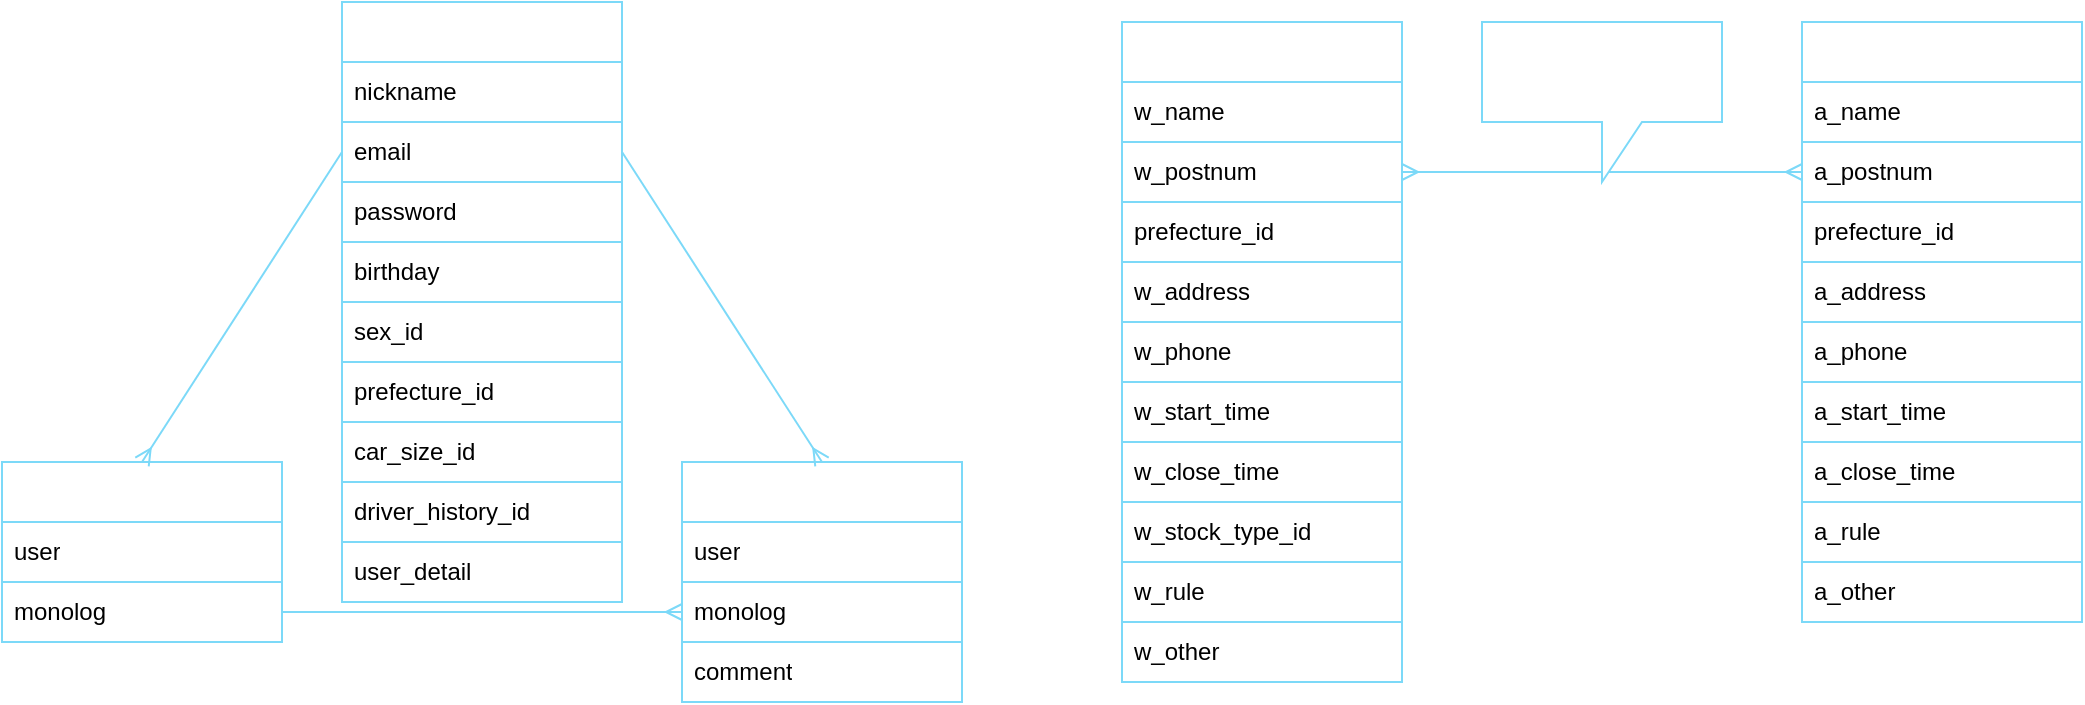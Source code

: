 <mxfile>
    <diagram id="AsqLqAmwpjqohVh-cp7-" name="Page-1">
        <mxGraphModel dx="269" dy="720" grid="0" gridSize="10" guides="1" tooltips="1" connect="1" arrows="1" fold="1" page="0" pageScale="1" pageWidth="827" pageHeight="1169" background="#FFFFFF" math="0" shadow="0">
            <root>
                <mxCell id="0"/>
                <mxCell id="1" parent="0"/>
                <mxCell id="2" value="&lt;font&gt;User&lt;/font&gt;" style="swimlane;fontStyle=0;childLayout=stackLayout;horizontal=1;startSize=30;horizontalStack=0;resizeParent=1;resizeParentMax=0;resizeLast=0;collapsible=1;marginBottom=0;whiteSpace=wrap;html=1;fontColor=#FFFFFF;strokeColor=#7cd9f8;" parent="1" vertex="1">
                    <mxGeometry x="250" y="10" width="140" height="300" as="geometry">
                        <mxRectangle x="100" y="60" width="60" height="30" as="alternateBounds"/>
                    </mxGeometry>
                </mxCell>
                <mxCell id="3" value="nickname" style="text;strokeColor=#7cd9f8;fillColor=none;align=left;verticalAlign=middle;spacingLeft=4;spacingRight=4;overflow=hidden;points=[[0,0.5],[1,0.5]];portConstraint=eastwest;rotatable=0;whiteSpace=wrap;html=1;fontColor=#000000;" parent="2" vertex="1">
                    <mxGeometry y="30" width="140" height="30" as="geometry"/>
                </mxCell>
                <mxCell id="4" value="email" style="text;strokeColor=#7cd9f8;fillColor=none;align=left;verticalAlign=middle;spacingLeft=4;spacingRight=4;overflow=hidden;points=[[0,0.5],[1,0.5]];portConstraint=eastwest;rotatable=0;whiteSpace=wrap;html=1;fontColor=#000000;" parent="2" vertex="1">
                    <mxGeometry y="60" width="140" height="30" as="geometry"/>
                </mxCell>
                <mxCell id="54" value="password" style="text;strokeColor=#7cd9f8;fillColor=none;align=left;verticalAlign=middle;spacingLeft=4;spacingRight=4;overflow=hidden;points=[[0,0.5],[1,0.5]];portConstraint=eastwest;rotatable=0;whiteSpace=wrap;html=1;fontColor=#000000;" parent="2" vertex="1">
                    <mxGeometry y="90" width="140" height="30" as="geometry"/>
                </mxCell>
                <mxCell id="55" value="birthday" style="text;strokeColor=#7cd9f8;fillColor=none;align=left;verticalAlign=middle;spacingLeft=4;spacingRight=4;overflow=hidden;points=[[0,0.5],[1,0.5]];portConstraint=eastwest;rotatable=0;whiteSpace=wrap;html=1;fontColor=#000000;" parent="2" vertex="1">
                    <mxGeometry y="120" width="140" height="30" as="geometry"/>
                </mxCell>
                <mxCell id="56" value="sex_id" style="text;strokeColor=#7cd9f8;fillColor=none;align=left;verticalAlign=middle;spacingLeft=4;spacingRight=4;overflow=hidden;points=[[0,0.5],[1,0.5]];portConstraint=eastwest;rotatable=0;whiteSpace=wrap;html=1;fontColor=#000000;" parent="2" vertex="1">
                    <mxGeometry y="150" width="140" height="30" as="geometry"/>
                </mxCell>
                <mxCell id="57" value="prefecture_id" style="text;strokeColor=#7cd9f8;fillColor=none;align=left;verticalAlign=middle;spacingLeft=4;spacingRight=4;overflow=hidden;points=[[0,0.5],[1,0.5]];portConstraint=eastwest;rotatable=0;whiteSpace=wrap;html=1;fontColor=#000000;" parent="2" vertex="1">
                    <mxGeometry y="180" width="140" height="30" as="geometry"/>
                </mxCell>
                <mxCell id="52" value="car_size_id" style="text;strokeColor=#7cd9f8;fillColor=none;align=left;verticalAlign=middle;spacingLeft=4;spacingRight=4;overflow=hidden;points=[[0,0.5],[1,0.5]];portConstraint=eastwest;rotatable=0;whiteSpace=wrap;html=1;fontColor=#000000;" parent="2" vertex="1">
                    <mxGeometry y="210" width="140" height="30" as="geometry"/>
                </mxCell>
                <mxCell id="53" value="driver_history_id" style="text;strokeColor=#7cd9f8;fillColor=none;align=left;verticalAlign=middle;spacingLeft=4;spacingRight=4;overflow=hidden;points=[[0,0.5],[1,0.5]];portConstraint=eastwest;rotatable=0;whiteSpace=wrap;html=1;fontColor=#000000;" parent="2" vertex="1">
                    <mxGeometry y="240" width="140" height="30" as="geometry"/>
                </mxCell>
                <mxCell id="5" value="user_detail" style="text;strokeColor=#7cd9f8;fillColor=none;align=left;verticalAlign=middle;spacingLeft=4;spacingRight=4;overflow=hidden;points=[[0,0.5],[1,0.5]];portConstraint=eastwest;rotatable=0;whiteSpace=wrap;html=1;fontColor=#000000;" parent="2" vertex="1">
                    <mxGeometry y="270" width="140" height="30" as="geometry"/>
                </mxCell>
                <mxCell id="6" value="&lt;font&gt;Warehouse&lt;/font&gt;" style="swimlane;fontStyle=0;childLayout=stackLayout;horizontal=1;startSize=30;horizontalStack=0;resizeParent=1;resizeParentMax=0;resizeLast=0;collapsible=1;marginBottom=0;whiteSpace=wrap;html=1;fontColor=#FFFFFF;strokeColor=#7cd9f8;" parent="1" vertex="1">
                    <mxGeometry x="640" y="20" width="140" height="330" as="geometry"/>
                </mxCell>
                <mxCell id="7" value="w_name" style="text;strokeColor=#7cd9f8;fillColor=none;align=left;verticalAlign=middle;spacingLeft=4;spacingRight=4;overflow=hidden;points=[[0,0.5],[1,0.5]];portConstraint=eastwest;rotatable=0;whiteSpace=wrap;html=1;fontColor=#000000;" parent="6" vertex="1">
                    <mxGeometry y="30" width="140" height="30" as="geometry"/>
                </mxCell>
                <mxCell id="8" value="w_postnum" style="text;strokeColor=#7cd9f8;fillColor=none;align=left;verticalAlign=middle;spacingLeft=4;spacingRight=4;overflow=hidden;points=[[0,0.5],[1,0.5]];portConstraint=eastwest;rotatable=0;whiteSpace=wrap;html=1;fontColor=#000000;" parent="6" vertex="1">
                    <mxGeometry y="60" width="140" height="30" as="geometry"/>
                </mxCell>
                <mxCell id="58" value="prefecture_id" style="text;strokeColor=#7cd9f8;fillColor=none;align=left;verticalAlign=middle;spacingLeft=4;spacingRight=4;overflow=hidden;points=[[0,0.5],[1,0.5]];portConstraint=eastwest;rotatable=0;whiteSpace=wrap;html=1;fontColor=#000000;" parent="6" vertex="1">
                    <mxGeometry y="90" width="140" height="30" as="geometry"/>
                </mxCell>
                <mxCell id="9" value="w_address" style="text;strokeColor=#7cd9f8;fillColor=none;align=left;verticalAlign=middle;spacingLeft=4;spacingRight=4;overflow=hidden;points=[[0,0.5],[1,0.5]];portConstraint=eastwest;rotatable=0;whiteSpace=wrap;html=1;fontColor=#000000;" parent="6" vertex="1">
                    <mxGeometry y="120" width="140" height="30" as="geometry"/>
                </mxCell>
                <mxCell id="62" value="w_phone" style="text;strokeColor=#7cd9f8;fillColor=none;align=left;verticalAlign=middle;spacingLeft=4;spacingRight=4;overflow=hidden;points=[[0,0.5],[1,0.5]];portConstraint=eastwest;rotatable=0;whiteSpace=wrap;html=1;fontColor=#000000;" parent="6" vertex="1">
                    <mxGeometry y="150" width="140" height="30" as="geometry"/>
                </mxCell>
                <mxCell id="59" value="w_start_time" style="text;strokeColor=#7cd9f8;fillColor=none;align=left;verticalAlign=middle;spacingLeft=4;spacingRight=4;overflow=hidden;points=[[0,0.5],[1,0.5]];portConstraint=eastwest;rotatable=0;whiteSpace=wrap;html=1;fontColor=#000000;" parent="6" vertex="1">
                    <mxGeometry y="180" width="140" height="30" as="geometry"/>
                </mxCell>
                <mxCell id="63" value="w_close_time" style="text;strokeColor=#7cd9f8;fillColor=none;align=left;verticalAlign=middle;spacingLeft=4;spacingRight=4;overflow=hidden;points=[[0,0.5],[1,0.5]];portConstraint=eastwest;rotatable=0;whiteSpace=wrap;html=1;fontColor=#000000;" parent="6" vertex="1">
                    <mxGeometry y="210" width="140" height="30" as="geometry"/>
                </mxCell>
                <mxCell id="60" value="w_stock_type_id" style="text;strokeColor=#7cd9f8;fillColor=none;align=left;verticalAlign=middle;spacingLeft=4;spacingRight=4;overflow=hidden;points=[[0,0.5],[1,0.5]];portConstraint=eastwest;rotatable=0;whiteSpace=wrap;html=1;fontColor=#000000;" parent="6" vertex="1">
                    <mxGeometry y="240" width="140" height="30" as="geometry"/>
                </mxCell>
                <mxCell id="65" value="w_rule" style="text;strokeColor=#7cd9f8;fillColor=none;align=left;verticalAlign=middle;spacingLeft=4;spacingRight=4;overflow=hidden;points=[[0,0.5],[1,0.5]];portConstraint=eastwest;rotatable=0;whiteSpace=wrap;html=1;fontColor=#000000;" parent="6" vertex="1">
                    <mxGeometry y="270" width="140" height="30" as="geometry"/>
                </mxCell>
                <mxCell id="61" value="w_other" style="text;strokeColor=#7cd9f8;fillColor=none;align=left;verticalAlign=middle;spacingLeft=4;spacingRight=4;overflow=hidden;points=[[0,0.5],[1,0.5]];portConstraint=eastwest;rotatable=0;whiteSpace=wrap;html=1;fontColor=#000000;" parent="6" vertex="1">
                    <mxGeometry y="300" width="140" height="30" as="geometry"/>
                </mxCell>
                <mxCell id="10" value="&lt;font&gt;Comment&lt;/font&gt;" style="swimlane;fontStyle=0;childLayout=stackLayout;horizontal=1;startSize=30;horizontalStack=0;resizeParent=1;resizeParentMax=0;resizeLast=0;collapsible=1;marginBottom=0;whiteSpace=wrap;html=1;fontColor=#FFFFFF;strokeColor=#7cd9f8;" parent="1" vertex="1">
                    <mxGeometry x="420" y="240" width="140" height="120" as="geometry"/>
                </mxCell>
                <mxCell id="11" value="user" style="text;strokeColor=#7cd9f8;fillColor=none;align=left;verticalAlign=middle;spacingLeft=4;spacingRight=4;overflow=hidden;points=[[0,0.5],[1,0.5]];portConstraint=eastwest;rotatable=0;whiteSpace=wrap;html=1;fontColor=#000000;" parent="10" vertex="1">
                    <mxGeometry y="30" width="140" height="30" as="geometry"/>
                </mxCell>
                <mxCell id="12" value="monolog" style="text;strokeColor=#7cd9f8;fillColor=none;align=left;verticalAlign=middle;spacingLeft=4;spacingRight=4;overflow=hidden;points=[[0,0.5],[1,0.5]];portConstraint=eastwest;rotatable=0;whiteSpace=wrap;html=1;fontColor=#000000;" parent="10" vertex="1">
                    <mxGeometry y="60" width="140" height="30" as="geometry"/>
                </mxCell>
                <mxCell id="13" value="comment" style="text;strokeColor=#7cd9f8;fillColor=none;align=left;verticalAlign=middle;spacingLeft=4;spacingRight=4;overflow=hidden;points=[[0,0.5],[1,0.5]];portConstraint=eastwest;rotatable=0;whiteSpace=wrap;html=1;fontColor=#000000;" parent="10" vertex="1">
                    <mxGeometry y="90" width="140" height="30" as="geometry"/>
                </mxCell>
                <mxCell id="14" value="&lt;font&gt;Around&lt;/font&gt;" style="swimlane;fontStyle=0;childLayout=stackLayout;horizontal=1;startSize=30;horizontalStack=0;resizeParent=1;resizeParentMax=0;resizeLast=0;collapsible=1;marginBottom=0;whiteSpace=wrap;html=1;fontColor=#FFFFFF;strokeColor=#7cd9f8;" parent="1" vertex="1">
                    <mxGeometry x="980" y="20" width="140" height="300" as="geometry"/>
                </mxCell>
                <mxCell id="66" value="a_name" style="text;strokeColor=#7cd9f8;fillColor=none;align=left;verticalAlign=middle;spacingLeft=4;spacingRight=4;overflow=hidden;points=[[0,0.5],[1,0.5]];portConstraint=eastwest;rotatable=0;whiteSpace=wrap;html=1;fontColor=#000000;" parent="14" vertex="1">
                    <mxGeometry y="30" width="140" height="30" as="geometry"/>
                </mxCell>
                <mxCell id="67" value="a_postnum" style="text;strokeColor=#7cd9f8;fillColor=none;align=left;verticalAlign=middle;spacingLeft=4;spacingRight=4;overflow=hidden;points=[[0,0.5],[1,0.5]];portConstraint=eastwest;rotatable=0;whiteSpace=wrap;html=1;fontColor=#000000;" parent="14" vertex="1">
                    <mxGeometry y="60" width="140" height="30" as="geometry"/>
                </mxCell>
                <mxCell id="68" value="prefecture_id" style="text;strokeColor=#7cd9f8;fillColor=none;align=left;verticalAlign=middle;spacingLeft=4;spacingRight=4;overflow=hidden;points=[[0,0.5],[1,0.5]];portConstraint=eastwest;rotatable=0;whiteSpace=wrap;html=1;fontColor=#000000;" parent="14" vertex="1">
                    <mxGeometry y="90" width="140" height="30" as="geometry"/>
                </mxCell>
                <mxCell id="69" value="a_address" style="text;strokeColor=#7cd9f8;fillColor=none;align=left;verticalAlign=middle;spacingLeft=4;spacingRight=4;overflow=hidden;points=[[0,0.5],[1,0.5]];portConstraint=eastwest;rotatable=0;whiteSpace=wrap;html=1;fontColor=#000000;" parent="14" vertex="1">
                    <mxGeometry y="120" width="140" height="30" as="geometry"/>
                </mxCell>
                <mxCell id="70" value="a_phone" style="text;strokeColor=#7cd9f8;fillColor=none;align=left;verticalAlign=middle;spacingLeft=4;spacingRight=4;overflow=hidden;points=[[0,0.5],[1,0.5]];portConstraint=eastwest;rotatable=0;whiteSpace=wrap;html=1;fontColor=#000000;" parent="14" vertex="1">
                    <mxGeometry y="150" width="140" height="30" as="geometry"/>
                </mxCell>
                <mxCell id="71" value="a_start_time" style="text;strokeColor=#7cd9f8;fillColor=none;align=left;verticalAlign=middle;spacingLeft=4;spacingRight=4;overflow=hidden;points=[[0,0.5],[1,0.5]];portConstraint=eastwest;rotatable=0;whiteSpace=wrap;html=1;fontColor=#000000;" parent="14" vertex="1">
                    <mxGeometry y="180" width="140" height="30" as="geometry"/>
                </mxCell>
                <mxCell id="72" value="a_close_time" style="text;strokeColor=#7cd9f8;fillColor=none;align=left;verticalAlign=middle;spacingLeft=4;spacingRight=4;overflow=hidden;points=[[0,0.5],[1,0.5]];portConstraint=eastwest;rotatable=0;whiteSpace=wrap;html=1;fontColor=#000000;" parent="14" vertex="1">
                    <mxGeometry y="210" width="140" height="30" as="geometry"/>
                </mxCell>
                <mxCell id="74" value="a_rule" style="text;strokeColor=#7cd9f8;fillColor=none;align=left;verticalAlign=middle;spacingLeft=4;spacingRight=4;overflow=hidden;points=[[0,0.5],[1,0.5]];portConstraint=eastwest;rotatable=0;whiteSpace=wrap;html=1;fontColor=#000000;" parent="14" vertex="1">
                    <mxGeometry y="240" width="140" height="30" as="geometry"/>
                </mxCell>
                <mxCell id="75" value="a_other" style="text;strokeColor=#7cd9f8;fillColor=none;align=left;verticalAlign=middle;spacingLeft=4;spacingRight=4;overflow=hidden;points=[[0,0.5],[1,0.5]];portConstraint=eastwest;rotatable=0;whiteSpace=wrap;html=1;fontColor=#000000;" parent="14" vertex="1">
                    <mxGeometry y="270" width="140" height="30" as="geometry"/>
                </mxCell>
                <mxCell id="18" value="&lt;font&gt;Monolog&lt;/font&gt;" style="swimlane;fontStyle=0;childLayout=stackLayout;horizontal=1;startSize=30;horizontalStack=0;resizeParent=1;resizeParentMax=0;resizeLast=0;collapsible=1;marginBottom=0;whiteSpace=wrap;html=1;fontColor=#FFFFFF;strokeColor=#7cd9f8;" parent="1" vertex="1">
                    <mxGeometry x="80" y="240" width="140" height="90" as="geometry"/>
                </mxCell>
                <mxCell id="19" value="user" style="text;strokeColor=#7cd9f8;fillColor=none;align=left;verticalAlign=middle;spacingLeft=4;spacingRight=4;overflow=hidden;points=[[0,0.5],[1,0.5]];portConstraint=eastwest;rotatable=0;whiteSpace=wrap;html=1;fontColor=#000000;" parent="18" vertex="1">
                    <mxGeometry y="30" width="140" height="30" as="geometry"/>
                </mxCell>
                <mxCell id="20" value="monolog" style="text;strokeColor=#7cd9f8;fillColor=none;align=left;verticalAlign=middle;spacingLeft=4;spacingRight=4;overflow=hidden;points=[[0,0.5],[1,0.5]];portConstraint=eastwest;rotatable=0;whiteSpace=wrap;html=1;fontColor=#000000;" parent="18" vertex="1">
                    <mxGeometry y="60" width="140" height="30" as="geometry"/>
                </mxCell>
                <mxCell id="23" value="" style="endArrow=ERmany;html=1;exitX=1;exitY=0.5;exitDx=0;exitDy=0;entryX=0;entryY=0.5;entryDx=0;entryDy=0;endFill=0;fontColor=#FFFFFF;strokeColor=#7cd9f8;" parent="1" source="20" target="12" edge="1">
                    <mxGeometry width="50" height="50" relative="1" as="geometry">
                        <mxPoint x="310" y="390" as="sourcePoint"/>
                        <mxPoint x="440" y="340" as="targetPoint"/>
                    </mxGeometry>
                </mxCell>
                <mxCell id="24" style="edgeStyle=none;html=1;exitX=0;exitY=0.5;exitDx=0;exitDy=0;entryX=0.5;entryY=0;entryDx=0;entryDy=0;endArrow=ERmany;endFill=0;fontColor=#FFFFFF;strokeColor=#7cd9f8;" parent="1" source="4" target="18" edge="1">
                    <mxGeometry relative="1" as="geometry">
                        <mxPoint x="240" y="155" as="targetPoint"/>
                    </mxGeometry>
                </mxCell>
                <mxCell id="25" value="" style="endArrow=ERmany;html=1;entryX=0.5;entryY=0;entryDx=0;entryDy=0;exitX=1;exitY=0.5;exitDx=0;exitDy=0;endFill=0;fontColor=#FFFFFF;strokeColor=#7cd9f8;" parent="1" source="4" target="10" edge="1">
                    <mxGeometry width="50" height="50" relative="1" as="geometry">
                        <mxPoint x="390" y="390" as="sourcePoint"/>
                        <mxPoint x="440" y="340" as="targetPoint"/>
                    </mxGeometry>
                </mxCell>
                <mxCell id="27" value="" style="endArrow=ERmany;html=1;exitX=1;exitY=0.5;exitDx=0;exitDy=0;entryX=0;entryY=0.5;entryDx=0;entryDy=0;endFill=0;startArrow=ERmany;startFill=0;fontColor=#FFFFFF;strokeColor=#7cd9f8;" parent="1" source="8" target="67" edge="1">
                    <mxGeometry width="50" height="50" relative="1" as="geometry">
                        <mxPoint x="950" y="-30" as="sourcePoint"/>
                        <mxPoint x="980" y="335" as="targetPoint"/>
                    </mxGeometry>
                </mxCell>
                <mxCell id="76" value="&lt;font&gt;検討中&lt;/font&gt;" style="shape=callout;whiteSpace=wrap;html=1;perimeter=calloutPerimeter;fontColor=#FFFFFF;strokeColor=#7cd9f8;" parent="1" vertex="1">
                    <mxGeometry x="820" y="20" width="120" height="80" as="geometry"/>
                </mxCell>
            </root>
        </mxGraphModel>
    </diagram>
</mxfile>